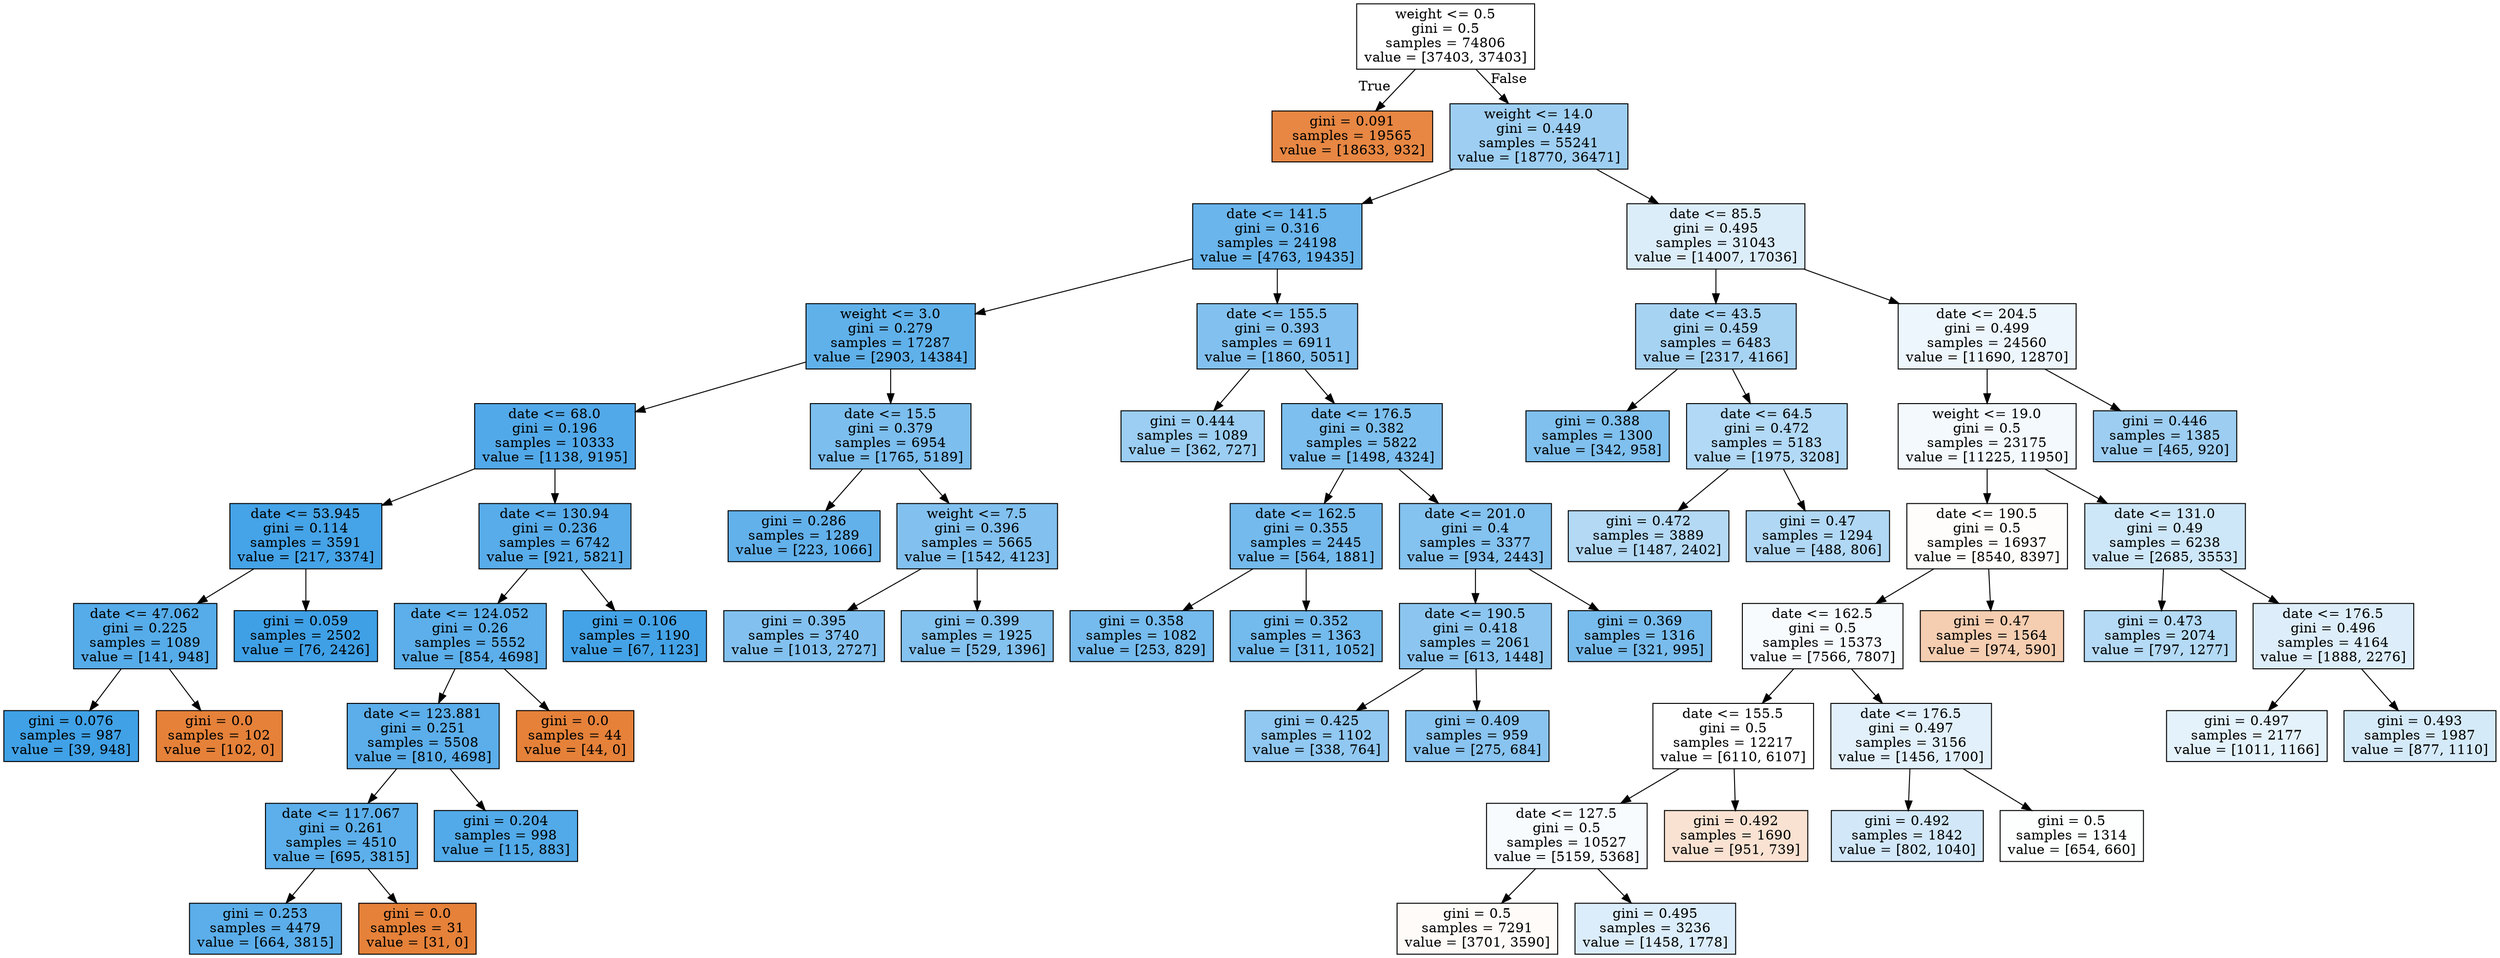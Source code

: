 digraph Tree {
node [shape=box, style="filled", color="black"] ;
0 [label="weight <= 0.5\ngini = 0.5\nsamples = 74806\nvalue = [37403, 37403]", fillcolor="#e5813900"] ;
1 [label="gini = 0.091\nsamples = 19565\nvalue = [18633, 932]", fillcolor="#e58139f2"] ;
0 -> 1 [labeldistance=2.5, labelangle=45, headlabel="True"] ;
2 [label="weight <= 14.0\ngini = 0.449\nsamples = 55241\nvalue = [18770, 36471]", fillcolor="#399de57c"] ;
0 -> 2 [labeldistance=2.5, labelangle=-45, headlabel="False"] ;
3 [label="date <= 141.5\ngini = 0.316\nsamples = 24198\nvalue = [4763, 19435]", fillcolor="#399de5c1"] ;
2 -> 3 ;
4 [label="weight <= 3.0\ngini = 0.279\nsamples = 17287\nvalue = [2903, 14384]", fillcolor="#399de5cc"] ;
3 -> 4 ;
5 [label="date <= 68.0\ngini = 0.196\nsamples = 10333\nvalue = [1138, 9195]", fillcolor="#399de5df"] ;
4 -> 5 ;
6 [label="date <= 53.945\ngini = 0.114\nsamples = 3591\nvalue = [217, 3374]", fillcolor="#399de5ef"] ;
5 -> 6 ;
7 [label="date <= 47.062\ngini = 0.225\nsamples = 1089\nvalue = [141, 948]", fillcolor="#399de5d9"] ;
6 -> 7 ;
8 [label="gini = 0.076\nsamples = 987\nvalue = [39, 948]", fillcolor="#399de5f5"] ;
7 -> 8 ;
9 [label="gini = 0.0\nsamples = 102\nvalue = [102, 0]", fillcolor="#e58139ff"] ;
7 -> 9 ;
10 [label="gini = 0.059\nsamples = 2502\nvalue = [76, 2426]", fillcolor="#399de5f7"] ;
6 -> 10 ;
11 [label="date <= 130.94\ngini = 0.236\nsamples = 6742\nvalue = [921, 5821]", fillcolor="#399de5d7"] ;
5 -> 11 ;
12 [label="date <= 124.052\ngini = 0.26\nsamples = 5552\nvalue = [854, 4698]", fillcolor="#399de5d1"] ;
11 -> 12 ;
13 [label="date <= 123.881\ngini = 0.251\nsamples = 5508\nvalue = [810, 4698]", fillcolor="#399de5d3"] ;
12 -> 13 ;
14 [label="date <= 117.067\ngini = 0.261\nsamples = 4510\nvalue = [695, 3815]", fillcolor="#399de5d1"] ;
13 -> 14 ;
15 [label="gini = 0.253\nsamples = 4479\nvalue = [664, 3815]", fillcolor="#399de5d3"] ;
14 -> 15 ;
16 [label="gini = 0.0\nsamples = 31\nvalue = [31, 0]", fillcolor="#e58139ff"] ;
14 -> 16 ;
17 [label="gini = 0.204\nsamples = 998\nvalue = [115, 883]", fillcolor="#399de5de"] ;
13 -> 17 ;
18 [label="gini = 0.0\nsamples = 44\nvalue = [44, 0]", fillcolor="#e58139ff"] ;
12 -> 18 ;
19 [label="gini = 0.106\nsamples = 1190\nvalue = [67, 1123]", fillcolor="#399de5f0"] ;
11 -> 19 ;
20 [label="date <= 15.5\ngini = 0.379\nsamples = 6954\nvalue = [1765, 5189]", fillcolor="#399de5a8"] ;
4 -> 20 ;
21 [label="gini = 0.286\nsamples = 1289\nvalue = [223, 1066]", fillcolor="#399de5ca"] ;
20 -> 21 ;
22 [label="weight <= 7.5\ngini = 0.396\nsamples = 5665\nvalue = [1542, 4123]", fillcolor="#399de5a0"] ;
20 -> 22 ;
23 [label="gini = 0.395\nsamples = 3740\nvalue = [1013, 2727]", fillcolor="#399de5a0"] ;
22 -> 23 ;
24 [label="gini = 0.399\nsamples = 1925\nvalue = [529, 1396]", fillcolor="#399de59e"] ;
22 -> 24 ;
25 [label="date <= 155.5\ngini = 0.393\nsamples = 6911\nvalue = [1860, 5051]", fillcolor="#399de5a1"] ;
3 -> 25 ;
26 [label="gini = 0.444\nsamples = 1089\nvalue = [362, 727]", fillcolor="#399de580"] ;
25 -> 26 ;
27 [label="date <= 176.5\ngini = 0.382\nsamples = 5822\nvalue = [1498, 4324]", fillcolor="#399de5a7"] ;
25 -> 27 ;
28 [label="date <= 162.5\ngini = 0.355\nsamples = 2445\nvalue = [564, 1881]", fillcolor="#399de5b3"] ;
27 -> 28 ;
29 [label="gini = 0.358\nsamples = 1082\nvalue = [253, 829]", fillcolor="#399de5b1"] ;
28 -> 29 ;
30 [label="gini = 0.352\nsamples = 1363\nvalue = [311, 1052]", fillcolor="#399de5b4"] ;
28 -> 30 ;
31 [label="date <= 201.0\ngini = 0.4\nsamples = 3377\nvalue = [934, 2443]", fillcolor="#399de59e"] ;
27 -> 31 ;
32 [label="date <= 190.5\ngini = 0.418\nsamples = 2061\nvalue = [613, 1448]", fillcolor="#399de593"] ;
31 -> 32 ;
33 [label="gini = 0.425\nsamples = 1102\nvalue = [338, 764]", fillcolor="#399de58e"] ;
32 -> 33 ;
34 [label="gini = 0.409\nsamples = 959\nvalue = [275, 684]", fillcolor="#399de598"] ;
32 -> 34 ;
35 [label="gini = 0.369\nsamples = 1316\nvalue = [321, 995]", fillcolor="#399de5ad"] ;
31 -> 35 ;
36 [label="date <= 85.5\ngini = 0.495\nsamples = 31043\nvalue = [14007, 17036]", fillcolor="#399de52d"] ;
2 -> 36 ;
37 [label="date <= 43.5\ngini = 0.459\nsamples = 6483\nvalue = [2317, 4166]", fillcolor="#399de571"] ;
36 -> 37 ;
38 [label="gini = 0.388\nsamples = 1300\nvalue = [342, 958]", fillcolor="#399de5a4"] ;
37 -> 38 ;
39 [label="date <= 64.5\ngini = 0.472\nsamples = 5183\nvalue = [1975, 3208]", fillcolor="#399de562"] ;
37 -> 39 ;
40 [label="gini = 0.472\nsamples = 3889\nvalue = [1487, 2402]", fillcolor="#399de561"] ;
39 -> 40 ;
41 [label="gini = 0.47\nsamples = 1294\nvalue = [488, 806]", fillcolor="#399de565"] ;
39 -> 41 ;
42 [label="date <= 204.5\ngini = 0.499\nsamples = 24560\nvalue = [11690, 12870]", fillcolor="#399de517"] ;
36 -> 42 ;
43 [label="weight <= 19.0\ngini = 0.5\nsamples = 23175\nvalue = [11225, 11950]", fillcolor="#399de50f"] ;
42 -> 43 ;
44 [label="date <= 190.5\ngini = 0.5\nsamples = 16937\nvalue = [8540, 8397]", fillcolor="#e5813904"] ;
43 -> 44 ;
45 [label="date <= 162.5\ngini = 0.5\nsamples = 15373\nvalue = [7566, 7807]", fillcolor="#399de508"] ;
44 -> 45 ;
46 [label="date <= 155.5\ngini = 0.5\nsamples = 12217\nvalue = [6110, 6107]", fillcolor="#e5813900"] ;
45 -> 46 ;
47 [label="date <= 127.5\ngini = 0.5\nsamples = 10527\nvalue = [5159, 5368]", fillcolor="#399de50a"] ;
46 -> 47 ;
48 [label="gini = 0.5\nsamples = 7291\nvalue = [3701, 3590]", fillcolor="#e5813908"] ;
47 -> 48 ;
49 [label="gini = 0.495\nsamples = 3236\nvalue = [1458, 1778]", fillcolor="#399de52e"] ;
47 -> 49 ;
50 [label="gini = 0.492\nsamples = 1690\nvalue = [951, 739]", fillcolor="#e5813939"] ;
46 -> 50 ;
51 [label="date <= 176.5\ngini = 0.497\nsamples = 3156\nvalue = [1456, 1700]", fillcolor="#399de525"] ;
45 -> 51 ;
52 [label="gini = 0.492\nsamples = 1842\nvalue = [802, 1040]", fillcolor="#399de53a"] ;
51 -> 52 ;
53 [label="gini = 0.5\nsamples = 1314\nvalue = [654, 660]", fillcolor="#399de502"] ;
51 -> 53 ;
54 [label="gini = 0.47\nsamples = 1564\nvalue = [974, 590]", fillcolor="#e5813965"] ;
44 -> 54 ;
55 [label="date <= 131.0\ngini = 0.49\nsamples = 6238\nvalue = [2685, 3553]", fillcolor="#399de53e"] ;
43 -> 55 ;
56 [label="gini = 0.473\nsamples = 2074\nvalue = [797, 1277]", fillcolor="#399de560"] ;
55 -> 56 ;
57 [label="date <= 176.5\ngini = 0.496\nsamples = 4164\nvalue = [1888, 2276]", fillcolor="#399de52b"] ;
55 -> 57 ;
58 [label="gini = 0.497\nsamples = 2177\nvalue = [1011, 1166]", fillcolor="#399de522"] ;
57 -> 58 ;
59 [label="gini = 0.493\nsamples = 1987\nvalue = [877, 1110]", fillcolor="#399de536"] ;
57 -> 59 ;
60 [label="gini = 0.446\nsamples = 1385\nvalue = [465, 920]", fillcolor="#399de57e"] ;
42 -> 60 ;
}